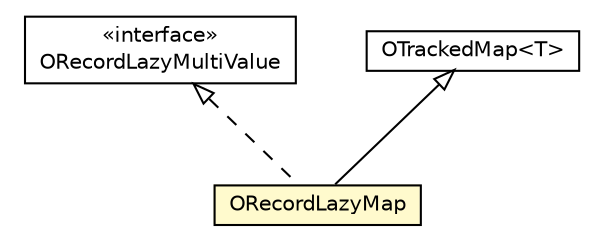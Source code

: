 #!/usr/local/bin/dot
#
# Class diagram 
# Generated by UMLGraph version R5_6-24-gf6e263 (http://www.umlgraph.org/)
#

digraph G {
	edge [fontname="Helvetica",fontsize=10,labelfontname="Helvetica",labelfontsize=10];
	node [fontname="Helvetica",fontsize=10,shape=plaintext];
	nodesep=0.25;
	ranksep=0.5;
	// com.orientechnologies.orient.core.db.record.ORecordLazyMap
	c3028195 [label=<<table title="com.orientechnologies.orient.core.db.record.ORecordLazyMap" border="0" cellborder="1" cellspacing="0" cellpadding="2" port="p" bgcolor="lemonChiffon" href="./ORecordLazyMap.html">
		<tr><td><table border="0" cellspacing="0" cellpadding="1">
<tr><td align="center" balign="center"> ORecordLazyMap </td></tr>
		</table></td></tr>
		</table>>, URL="./ORecordLazyMap.html", fontname="Helvetica", fontcolor="black", fontsize=10.0];
	// com.orientechnologies.orient.core.db.record.ORecordLazyMultiValue
	c3028216 [label=<<table title="com.orientechnologies.orient.core.db.record.ORecordLazyMultiValue" border="0" cellborder="1" cellspacing="0" cellpadding="2" port="p" href="./ORecordLazyMultiValue.html">
		<tr><td><table border="0" cellspacing="0" cellpadding="1">
<tr><td align="center" balign="center"> &#171;interface&#187; </td></tr>
<tr><td align="center" balign="center"> ORecordLazyMultiValue </td></tr>
		</table></td></tr>
		</table>>, URL="./ORecordLazyMultiValue.html", fontname="Helvetica", fontcolor="black", fontsize=10.0];
	// com.orientechnologies.orient.core.db.record.OTrackedMap<T>
	c3028219 [label=<<table title="com.orientechnologies.orient.core.db.record.OTrackedMap" border="0" cellborder="1" cellspacing="0" cellpadding="2" port="p" href="./OTrackedMap.html">
		<tr><td><table border="0" cellspacing="0" cellpadding="1">
<tr><td align="center" balign="center"> OTrackedMap&lt;T&gt; </td></tr>
		</table></td></tr>
		</table>>, URL="./OTrackedMap.html", fontname="Helvetica", fontcolor="black", fontsize=10.0];
	//com.orientechnologies.orient.core.db.record.ORecordLazyMap extends com.orientechnologies.orient.core.db.record.OTrackedMap<com.orientechnologies.orient.core.db.record.OIdentifiable>
	c3028219:p -> c3028195:p [dir=back,arrowtail=empty];
	//com.orientechnologies.orient.core.db.record.ORecordLazyMap implements com.orientechnologies.orient.core.db.record.ORecordLazyMultiValue
	c3028216:p -> c3028195:p [dir=back,arrowtail=empty,style=dashed];
}

